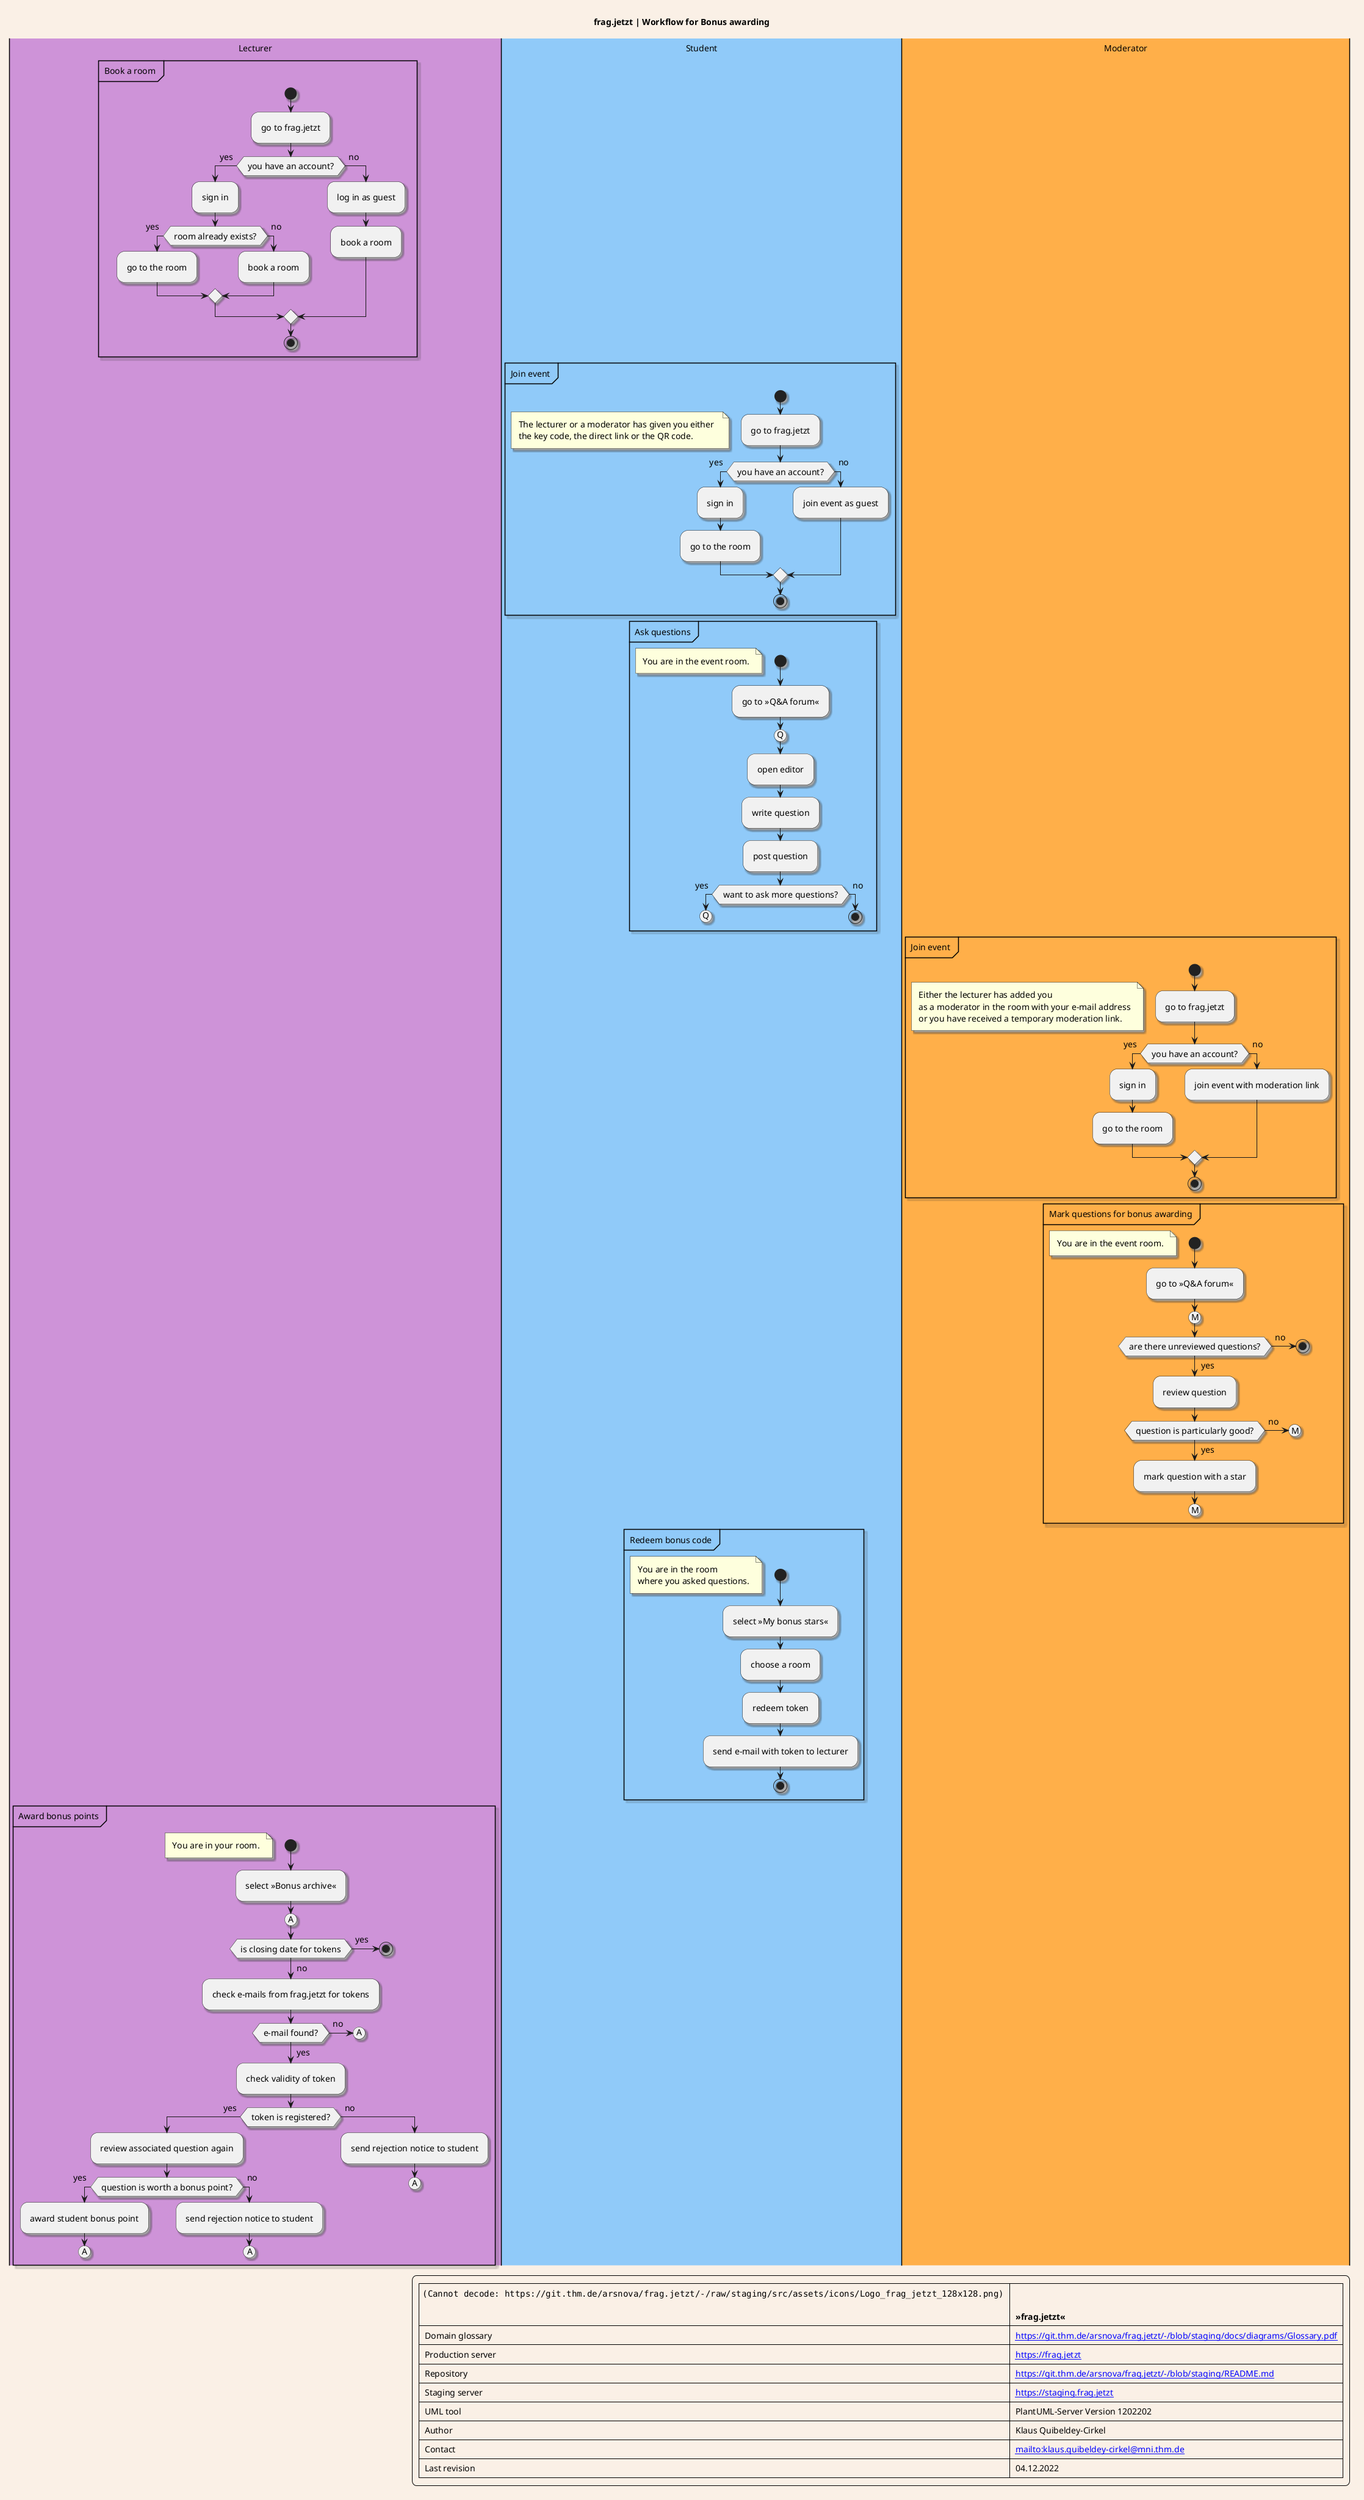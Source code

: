 @startuml
title frag.jetzt | Workflow for Bonus awarding

  skinparam backgroundColor Linen
  skinparam shadowing true
  skinparam defaultFontSize 14
  skinparam Padding 6

  |#CE93D8|Lecturer|

  partition "Book a room" {

  start

  :go to frag.jetzt;
  if(you have an account?) then (yes)
      :sign in;
      if(room already exists?) then (yes)
          :go to the room;
      else (no)
          :book a room;
      endif
  else (no)
      :log in as guest;
      :book a room;
  endif
  stop

  }

  |#90CAF9|Student|
  
  partition "Join event" {
  start
      :go to frag.jetzt;
      floating note left: The lecturer or a moderator has given you either \nthe key code, the direct link or the QR code.
      if(you have an account?) then (yes)
          :sign in;
          :go to the room;
      else (no)
          :join event as guest;
      endif
      stop
 }

  partition "Ask questions" {

  start
      floating note left: You are in the event room.
      :go to »Q&A forum«;
          (Q)
          :open editor;
          :write question;
          :post question;
          if (want to ask more questions?) then (yes)
          (Q)
          detach
          else (no)
          stop
          endif
      }


|#FFAF49|Moderator|
  
  partition "Join event" {
  start
  :go to frag.jetzt;
   floating note left: Either the lecturer has added you\nas a moderator in the room with your e-mail address\nor you have received a temporary moderation link.
  if(you have an account?) then (yes)
          :sign in;
          :go to the room;
      else (no)
          :join event with moderation link;
      endif
      stop
}

  partition "Mark questions for bonus awarding" {
  start
 floating note left: You are in the event room.
  :go to »Q&A forum«;

  (M)
  if (are there unreviewed questions?) then (yes)
      :review question;
      if(question is particularly good?) then (yes)
          :mark question with a star;
          (M)
          detach
      else (no)
          (M)
          detach
      endif
  else (no)
      stop
  endif
      }

  |Student|

  partition "Redeem bonus code" {
  start
  floating note left: You are in the room \nwhere you asked questions.
  :select »My bonus stars«;
  :choose a room;
  :redeem token;
  :send e-mail with token to lecturer;
  stop
  }

  |Lecturer|

  partition "Award bonus points" {
  start
  floating note left: You are in your room.
  :select »Bonus archive«;
  (A)
  if(is closing date for tokens) then (yes)
      stop
      else (no)
          :check e-mails from frag.jetzt for tokens;
          if(e-mail found?) then (yes)
              :check validity of token;

                    if(token is registered?) then (yes)
                        :review associated question again;
                                if(question is worth a bonus point?) then (yes)
                                    :award student bonus point;
                                    (A)
                                else (no)
                                    :send rejection notice to student;
                                    (A)
                                    detach
                                endif
                    else (no)
                        :send rejection notice to student;
                        (A)
                        detach
                    endif
      else (no)
              (A)
              detach
      endif
          detach
  endif
  }

  legend right
    |<img:https://git.thm.de/arsnova/frag.jetzt/-/raw/staging/src/assets/icons/Logo_frag_jetzt_128x128.png> |= \n\n »frag.jetzt« |
    | Domain glossary | [[https://git.thm.de/arsnova/frag.jetzt/-/blob/staging/docs/diagrams/Glossary.pdf]] |
    | Production server | [[https://frag.jetzt]] |
    | Repository | [[https://git.thm.de/arsnova/frag.jetzt/-/blob/staging/README.md]] |
    | Staging server | [[https://staging.frag.jetzt]] |
    | UML tool| PlantUML-Server Version 1202202|
    | Author| Klaus Quibeldey-Cirkel|
    | Contact| [[mailto:klaus.quibeldey-cirkel@mni.thm.de]] |
    | Last revision| 04.12.2022 |
  end legend
@enduml